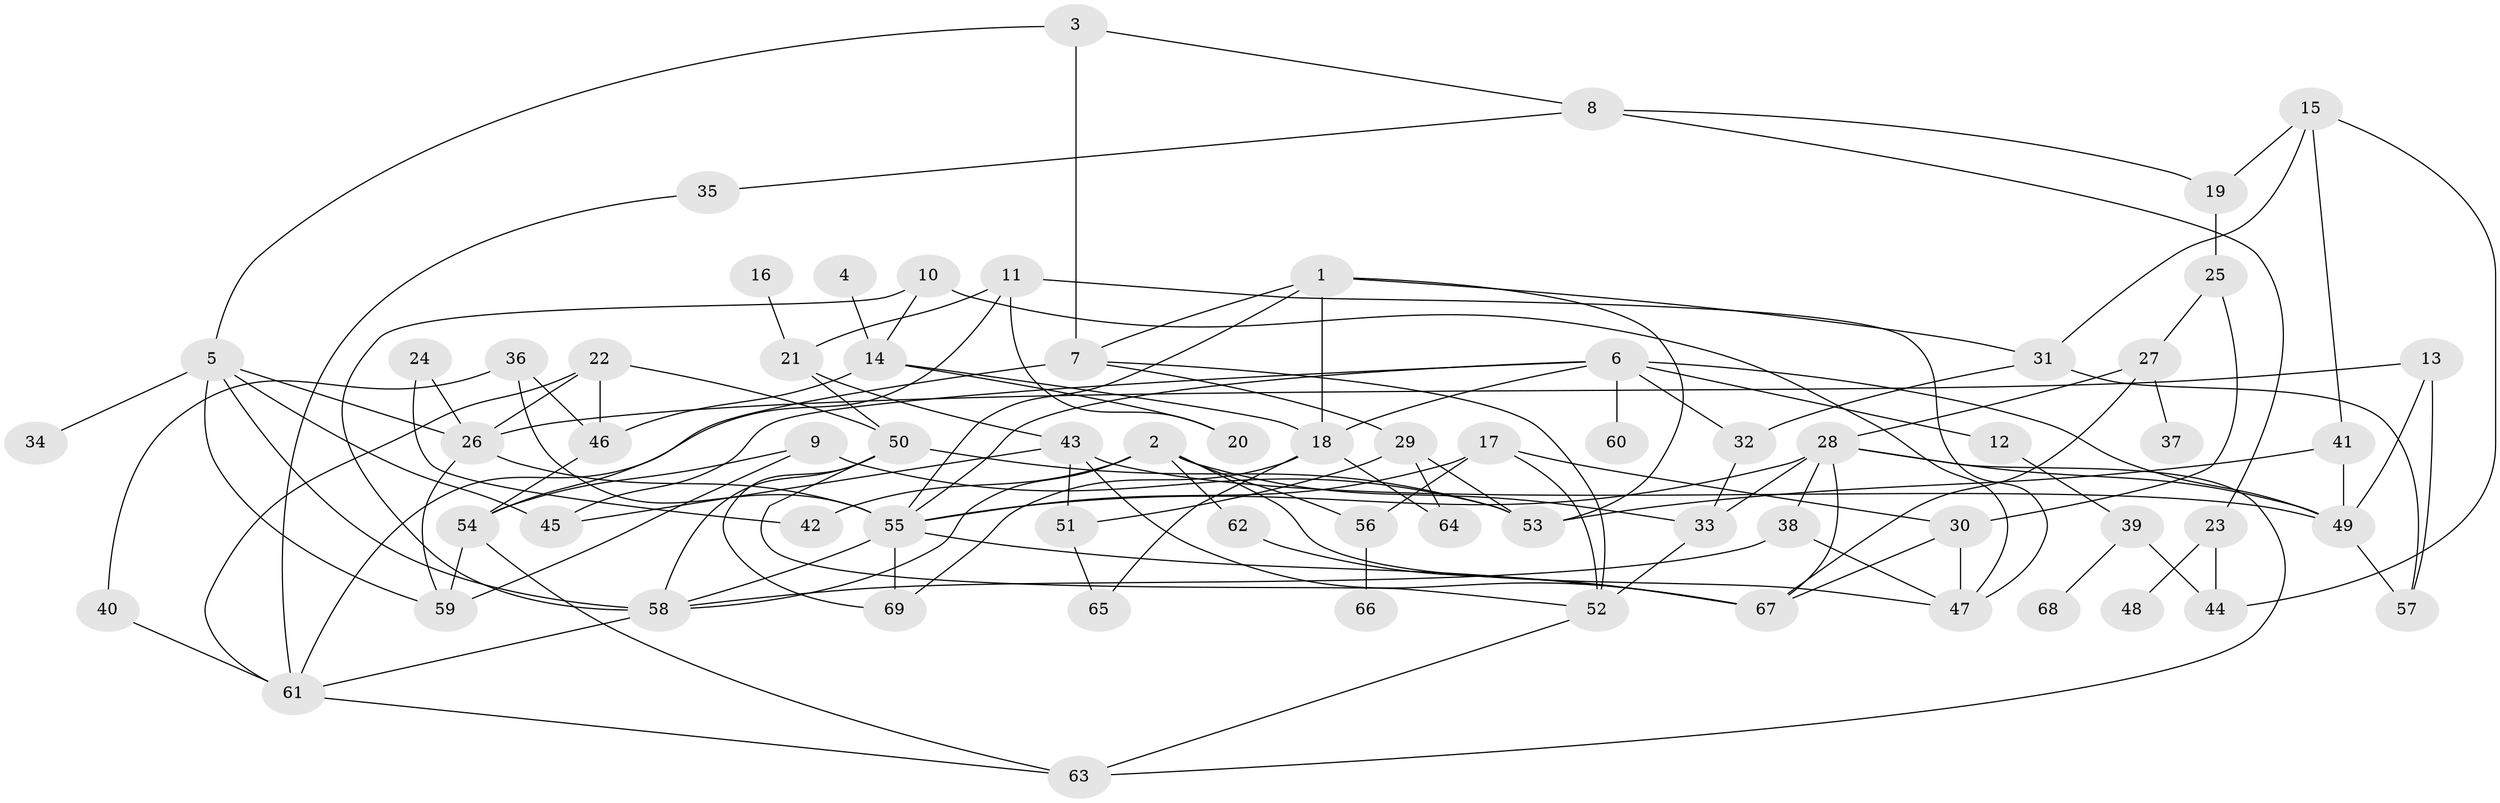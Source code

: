 // original degree distribution, {11: 0.007246376811594203, 8: 0.014492753623188406, 4: 0.13768115942028986, 3: 0.2971014492753623, 6: 0.043478260869565216, 7: 0.021739130434782608, 1: 0.17391304347826086, 5: 0.021739130434782608, 2: 0.2826086956521739}
// Generated by graph-tools (version 1.1) at 2025/00/03/09/25 03:00:56]
// undirected, 69 vertices, 127 edges
graph export_dot {
graph [start="1"]
  node [color=gray90,style=filled];
  1;
  2;
  3;
  4;
  5;
  6;
  7;
  8;
  9;
  10;
  11;
  12;
  13;
  14;
  15;
  16;
  17;
  18;
  19;
  20;
  21;
  22;
  23;
  24;
  25;
  26;
  27;
  28;
  29;
  30;
  31;
  32;
  33;
  34;
  35;
  36;
  37;
  38;
  39;
  40;
  41;
  42;
  43;
  44;
  45;
  46;
  47;
  48;
  49;
  50;
  51;
  52;
  53;
  54;
  55;
  56;
  57;
  58;
  59;
  60;
  61;
  62;
  63;
  64;
  65;
  66;
  67;
  68;
  69;
  1 -- 7 [weight=1.0];
  1 -- 18 [weight=1.0];
  1 -- 31 [weight=1.0];
  1 -- 53 [weight=1.0];
  1 -- 55 [weight=1.0];
  2 -- 33 [weight=1.0];
  2 -- 42 [weight=1.0];
  2 -- 47 [weight=1.0];
  2 -- 56 [weight=1.0];
  2 -- 58 [weight=1.0];
  2 -- 62 [weight=1.0];
  3 -- 5 [weight=1.0];
  3 -- 7 [weight=1.0];
  3 -- 8 [weight=1.0];
  4 -- 14 [weight=1.0];
  5 -- 26 [weight=1.0];
  5 -- 34 [weight=2.0];
  5 -- 45 [weight=1.0];
  5 -- 58 [weight=1.0];
  5 -- 59 [weight=1.0];
  6 -- 12 [weight=1.0];
  6 -- 18 [weight=1.0];
  6 -- 32 [weight=1.0];
  6 -- 45 [weight=1.0];
  6 -- 49 [weight=1.0];
  6 -- 55 [weight=1.0];
  6 -- 60 [weight=1.0];
  7 -- 29 [weight=1.0];
  7 -- 52 [weight=1.0];
  7 -- 61 [weight=1.0];
  8 -- 19 [weight=1.0];
  8 -- 23 [weight=1.0];
  8 -- 35 [weight=1.0];
  9 -- 53 [weight=1.0];
  9 -- 54 [weight=1.0];
  9 -- 59 [weight=1.0];
  10 -- 14 [weight=1.0];
  10 -- 47 [weight=1.0];
  10 -- 58 [weight=1.0];
  11 -- 20 [weight=1.0];
  11 -- 21 [weight=1.0];
  11 -- 47 [weight=1.0];
  11 -- 54 [weight=1.0];
  12 -- 39 [weight=1.0];
  13 -- 26 [weight=1.0];
  13 -- 49 [weight=1.0];
  13 -- 57 [weight=1.0];
  14 -- 18 [weight=1.0];
  14 -- 20 [weight=1.0];
  14 -- 46 [weight=1.0];
  15 -- 19 [weight=1.0];
  15 -- 31 [weight=1.0];
  15 -- 41 [weight=1.0];
  15 -- 44 [weight=1.0];
  16 -- 21 [weight=1.0];
  17 -- 30 [weight=1.0];
  17 -- 52 [weight=1.0];
  17 -- 55 [weight=1.0];
  17 -- 56 [weight=1.0];
  18 -- 64 [weight=1.0];
  18 -- 65 [weight=1.0];
  18 -- 69 [weight=1.0];
  19 -- 25 [weight=1.0];
  21 -- 43 [weight=1.0];
  21 -- 50 [weight=1.0];
  22 -- 26 [weight=1.0];
  22 -- 46 [weight=1.0];
  22 -- 50 [weight=1.0];
  22 -- 61 [weight=1.0];
  23 -- 44 [weight=1.0];
  23 -- 48 [weight=1.0];
  24 -- 26 [weight=1.0];
  24 -- 42 [weight=1.0];
  25 -- 27 [weight=1.0];
  25 -- 30 [weight=1.0];
  26 -- 55 [weight=2.0];
  26 -- 59 [weight=1.0];
  27 -- 28 [weight=1.0];
  27 -- 37 [weight=1.0];
  27 -- 67 [weight=1.0];
  28 -- 33 [weight=1.0];
  28 -- 38 [weight=1.0];
  28 -- 49 [weight=1.0];
  28 -- 55 [weight=1.0];
  28 -- 63 [weight=1.0];
  28 -- 67 [weight=1.0];
  29 -- 51 [weight=1.0];
  29 -- 53 [weight=1.0];
  29 -- 64 [weight=1.0];
  30 -- 47 [weight=1.0];
  30 -- 67 [weight=1.0];
  31 -- 32 [weight=1.0];
  31 -- 57 [weight=1.0];
  32 -- 33 [weight=1.0];
  33 -- 52 [weight=1.0];
  35 -- 61 [weight=1.0];
  36 -- 40 [weight=1.0];
  36 -- 46 [weight=1.0];
  36 -- 55 [weight=1.0];
  38 -- 47 [weight=1.0];
  38 -- 58 [weight=1.0];
  39 -- 44 [weight=1.0];
  39 -- 68 [weight=1.0];
  40 -- 61 [weight=1.0];
  41 -- 49 [weight=1.0];
  41 -- 53 [weight=1.0];
  43 -- 45 [weight=1.0];
  43 -- 49 [weight=1.0];
  43 -- 51 [weight=1.0];
  43 -- 67 [weight=1.0];
  46 -- 54 [weight=1.0];
  49 -- 57 [weight=1.0];
  50 -- 52 [weight=1.0];
  50 -- 53 [weight=1.0];
  50 -- 58 [weight=1.0];
  50 -- 69 [weight=1.0];
  51 -- 65 [weight=1.0];
  52 -- 63 [weight=1.0];
  54 -- 59 [weight=1.0];
  54 -- 63 [weight=1.0];
  55 -- 58 [weight=1.0];
  55 -- 67 [weight=1.0];
  55 -- 69 [weight=1.0];
  56 -- 66 [weight=1.0];
  58 -- 61 [weight=1.0];
  61 -- 63 [weight=1.0];
  62 -- 67 [weight=1.0];
}

